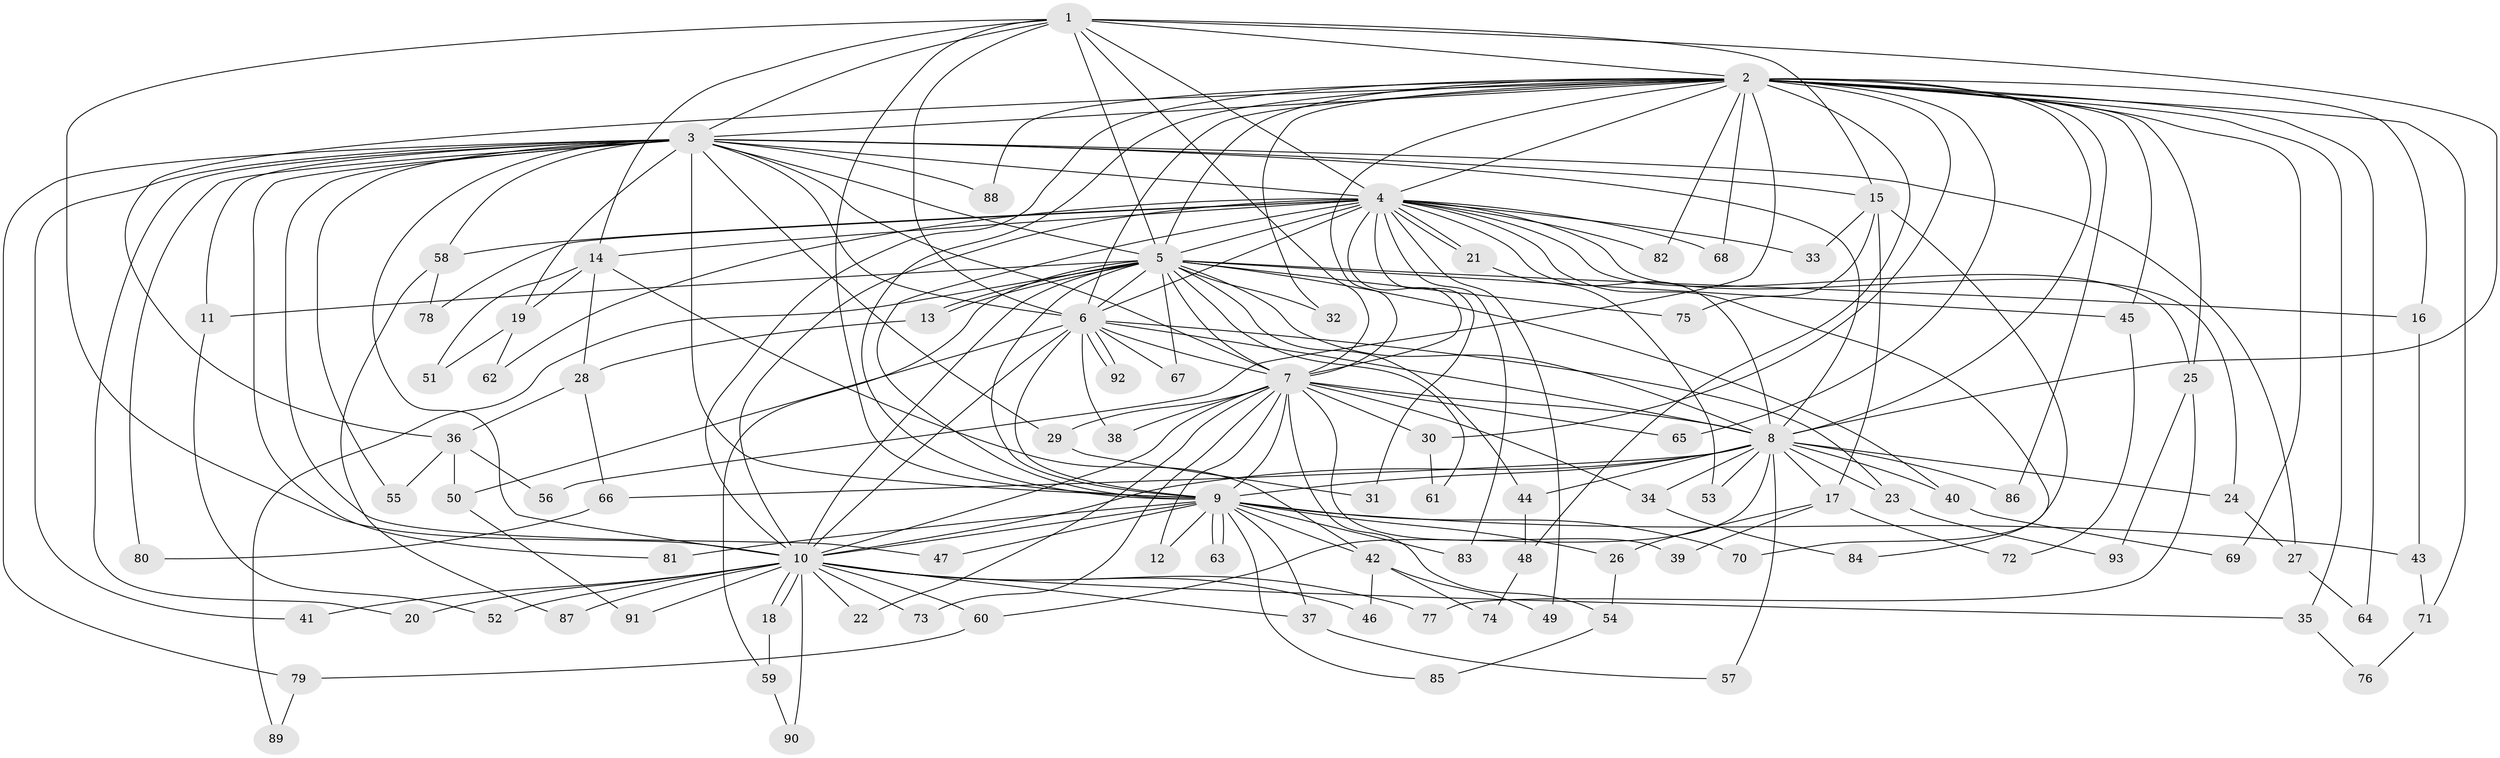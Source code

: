 // Generated by graph-tools (version 1.1) at 2025/34/03/09/25 02:34:53]
// undirected, 93 vertices, 211 edges
graph export_dot {
graph [start="1"]
  node [color=gray90,style=filled];
  1;
  2;
  3;
  4;
  5;
  6;
  7;
  8;
  9;
  10;
  11;
  12;
  13;
  14;
  15;
  16;
  17;
  18;
  19;
  20;
  21;
  22;
  23;
  24;
  25;
  26;
  27;
  28;
  29;
  30;
  31;
  32;
  33;
  34;
  35;
  36;
  37;
  38;
  39;
  40;
  41;
  42;
  43;
  44;
  45;
  46;
  47;
  48;
  49;
  50;
  51;
  52;
  53;
  54;
  55;
  56;
  57;
  58;
  59;
  60;
  61;
  62;
  63;
  64;
  65;
  66;
  67;
  68;
  69;
  70;
  71;
  72;
  73;
  74;
  75;
  76;
  77;
  78;
  79;
  80;
  81;
  82;
  83;
  84;
  85;
  86;
  87;
  88;
  89;
  90;
  91;
  92;
  93;
  1 -- 2;
  1 -- 3;
  1 -- 4;
  1 -- 5;
  1 -- 6;
  1 -- 7;
  1 -- 8;
  1 -- 9;
  1 -- 10;
  1 -- 14;
  1 -- 15;
  2 -- 3;
  2 -- 4;
  2 -- 5;
  2 -- 6;
  2 -- 7;
  2 -- 8;
  2 -- 9;
  2 -- 10;
  2 -- 16;
  2 -- 25;
  2 -- 30;
  2 -- 32;
  2 -- 35;
  2 -- 36;
  2 -- 45;
  2 -- 48;
  2 -- 56;
  2 -- 64;
  2 -- 65;
  2 -- 68;
  2 -- 69;
  2 -- 71;
  2 -- 82;
  2 -- 86;
  2 -- 88;
  3 -- 4;
  3 -- 5;
  3 -- 6;
  3 -- 7;
  3 -- 8;
  3 -- 9;
  3 -- 10;
  3 -- 11;
  3 -- 15;
  3 -- 19;
  3 -- 20;
  3 -- 27;
  3 -- 29;
  3 -- 41;
  3 -- 47;
  3 -- 55;
  3 -- 58;
  3 -- 79;
  3 -- 80;
  3 -- 81;
  3 -- 88;
  4 -- 5;
  4 -- 6;
  4 -- 7;
  4 -- 8;
  4 -- 9;
  4 -- 10;
  4 -- 14;
  4 -- 21;
  4 -- 21;
  4 -- 24;
  4 -- 25;
  4 -- 31;
  4 -- 33;
  4 -- 49;
  4 -- 58;
  4 -- 62;
  4 -- 68;
  4 -- 78;
  4 -- 82;
  4 -- 83;
  4 -- 84;
  5 -- 6;
  5 -- 7;
  5 -- 8;
  5 -- 9;
  5 -- 10;
  5 -- 11;
  5 -- 13;
  5 -- 13;
  5 -- 16;
  5 -- 32;
  5 -- 40;
  5 -- 44;
  5 -- 45;
  5 -- 59;
  5 -- 61;
  5 -- 67;
  5 -- 75;
  5 -- 89;
  6 -- 7;
  6 -- 8;
  6 -- 9;
  6 -- 10;
  6 -- 23;
  6 -- 38;
  6 -- 50;
  6 -- 67;
  6 -- 92;
  6 -- 92;
  7 -- 8;
  7 -- 9;
  7 -- 10;
  7 -- 12;
  7 -- 22;
  7 -- 29;
  7 -- 30;
  7 -- 34;
  7 -- 38;
  7 -- 39;
  7 -- 54;
  7 -- 65;
  7 -- 73;
  8 -- 9;
  8 -- 10;
  8 -- 17;
  8 -- 23;
  8 -- 24;
  8 -- 34;
  8 -- 40;
  8 -- 44;
  8 -- 53;
  8 -- 57;
  8 -- 60;
  8 -- 66;
  8 -- 86;
  9 -- 10;
  9 -- 12;
  9 -- 26;
  9 -- 37;
  9 -- 42;
  9 -- 43;
  9 -- 47;
  9 -- 63;
  9 -- 63;
  9 -- 70;
  9 -- 81;
  9 -- 83;
  9 -- 85;
  10 -- 18;
  10 -- 18;
  10 -- 20;
  10 -- 22;
  10 -- 35;
  10 -- 37;
  10 -- 41;
  10 -- 46;
  10 -- 52;
  10 -- 60;
  10 -- 73;
  10 -- 77;
  10 -- 87;
  10 -- 90;
  10 -- 91;
  11 -- 52;
  13 -- 28;
  14 -- 19;
  14 -- 28;
  14 -- 42;
  14 -- 51;
  15 -- 17;
  15 -- 33;
  15 -- 70;
  15 -- 75;
  16 -- 43;
  17 -- 26;
  17 -- 39;
  17 -- 72;
  18 -- 59;
  19 -- 51;
  19 -- 62;
  21 -- 53;
  23 -- 93;
  24 -- 27;
  25 -- 77;
  25 -- 93;
  26 -- 54;
  27 -- 64;
  28 -- 36;
  28 -- 66;
  29 -- 31;
  30 -- 61;
  34 -- 84;
  35 -- 76;
  36 -- 50;
  36 -- 55;
  36 -- 56;
  37 -- 57;
  40 -- 69;
  42 -- 46;
  42 -- 49;
  42 -- 74;
  43 -- 71;
  44 -- 48;
  45 -- 72;
  48 -- 74;
  50 -- 91;
  54 -- 85;
  58 -- 78;
  58 -- 87;
  59 -- 90;
  60 -- 79;
  66 -- 80;
  71 -- 76;
  79 -- 89;
}
